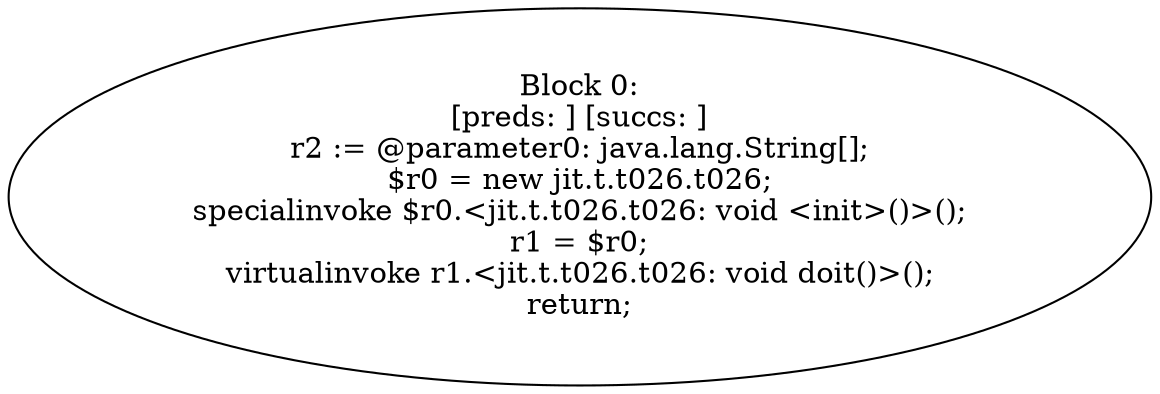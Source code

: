 digraph "unitGraph" {
    "Block 0:
[preds: ] [succs: ]
r2 := @parameter0: java.lang.String[];
$r0 = new jit.t.t026.t026;
specialinvoke $r0.<jit.t.t026.t026: void <init>()>();
r1 = $r0;
virtualinvoke r1.<jit.t.t026.t026: void doit()>();
return;
"
}

